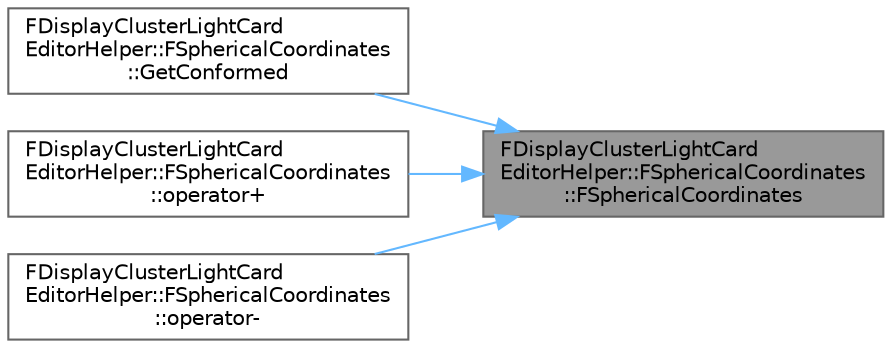 digraph "FDisplayClusterLightCardEditorHelper::FSphericalCoordinates::FSphericalCoordinates"
{
 // INTERACTIVE_SVG=YES
 // LATEX_PDF_SIZE
  bgcolor="transparent";
  edge [fontname=Helvetica,fontsize=10,labelfontname=Helvetica,labelfontsize=10];
  node [fontname=Helvetica,fontsize=10,shape=box,height=0.2,width=0.4];
  rankdir="RL";
  Node1 [id="Node000001",label="FDisplayClusterLightCard\lEditorHelper::FSphericalCoordinates\l::FSphericalCoordinates",height=0.2,width=0.4,color="gray40", fillcolor="grey60", style="filled", fontcolor="black",tooltip="Constructors."];
  Node1 -> Node2 [id="edge1_Node000001_Node000002",dir="back",color="steelblue1",style="solid",tooltip=" "];
  Node2 [id="Node000002",label="FDisplayClusterLightCard\lEditorHelper::FSphericalCoordinates\l::GetConformed",height=0.2,width=0.4,color="grey40", fillcolor="white", style="filled",URL="$d3/df0/structFDisplayClusterLightCardEditorHelper_1_1FSphericalCoordinates.html#a4f6a2bb5134a021687a6f9ca30ed569a",tooltip="Returns a conformed version of this struct without changing the current one."];
  Node1 -> Node3 [id="edge2_Node000001_Node000003",dir="back",color="steelblue1",style="solid",tooltip=" "];
  Node3 [id="Node000003",label="FDisplayClusterLightCard\lEditorHelper::FSphericalCoordinates\l::operator+",height=0.2,width=0.4,color="grey40", fillcolor="white", style="filled",URL="$d3/df0/structFDisplayClusterLightCardEditorHelper_1_1FSphericalCoordinates.html#a3255a600d7fe78e6274089f61c3cf32e",tooltip="Addition operator."];
  Node1 -> Node4 [id="edge3_Node000001_Node000004",dir="back",color="steelblue1",style="solid",tooltip=" "];
  Node4 [id="Node000004",label="FDisplayClusterLightCard\lEditorHelper::FSphericalCoordinates\l::operator-",height=0.2,width=0.4,color="grey40", fillcolor="white", style="filled",URL="$d3/df0/structFDisplayClusterLightCardEditorHelper_1_1FSphericalCoordinates.html#ae64b1a2d0ebea5a7186bd126407da094",tooltip="Subtraction operator."];
}
